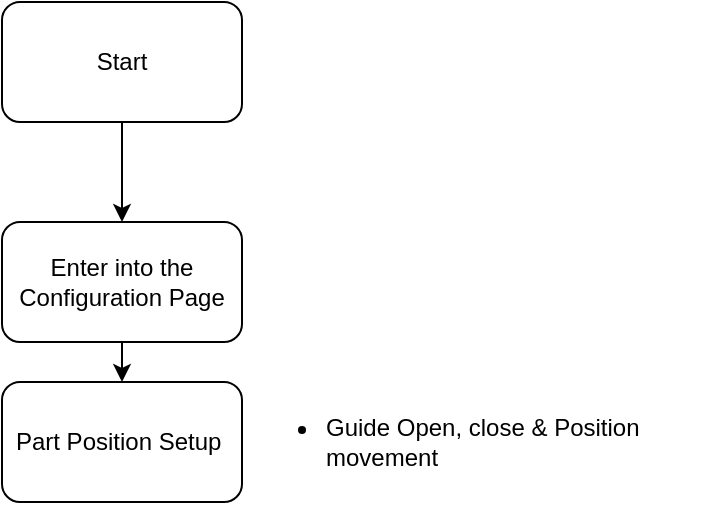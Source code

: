 <mxfile version="27.1.6">
  <diagram name="Page-1" id="d3HXI6Zohelxlmy8Q6ty">
    <mxGraphModel dx="665" dy="371" grid="1" gridSize="10" guides="1" tooltips="1" connect="1" arrows="1" fold="1" page="1" pageScale="1" pageWidth="850" pageHeight="1100" math="0" shadow="0">
      <root>
        <mxCell id="0" />
        <mxCell id="1" parent="0" />
        <mxCell id="t_wV6_rQkPxroxaDK27u-5" style="edgeStyle=orthogonalEdgeStyle;rounded=0;orthogonalLoop=1;jettySize=auto;html=1;exitX=0.5;exitY=1;exitDx=0;exitDy=0;entryX=0.5;entryY=0;entryDx=0;entryDy=0;" edge="1" parent="1" source="t_wV6_rQkPxroxaDK27u-1" target="t_wV6_rQkPxroxaDK27u-2">
          <mxGeometry relative="1" as="geometry" />
        </mxCell>
        <mxCell id="t_wV6_rQkPxroxaDK27u-1" value="Start" style="rounded=1;whiteSpace=wrap;html=1;" vertex="1" parent="1">
          <mxGeometry x="400" y="10" width="120" height="60" as="geometry" />
        </mxCell>
        <mxCell id="t_wV6_rQkPxroxaDK27u-7" style="edgeStyle=orthogonalEdgeStyle;rounded=0;orthogonalLoop=1;jettySize=auto;html=1;exitX=0.5;exitY=1;exitDx=0;exitDy=0;entryX=0.5;entryY=0;entryDx=0;entryDy=0;" edge="1" parent="1" source="t_wV6_rQkPxroxaDK27u-2" target="t_wV6_rQkPxroxaDK27u-6">
          <mxGeometry relative="1" as="geometry" />
        </mxCell>
        <mxCell id="t_wV6_rQkPxroxaDK27u-2" value="Enter into the Configuration Page" style="rounded=1;whiteSpace=wrap;html=1;" vertex="1" parent="1">
          <mxGeometry x="400" y="120" width="120" height="60" as="geometry" />
        </mxCell>
        <mxCell id="t_wV6_rQkPxroxaDK27u-6" value="Part Position Setup&amp;nbsp;" style="rounded=1;whiteSpace=wrap;html=1;" vertex="1" parent="1">
          <mxGeometry x="400" y="200" width="120" height="60" as="geometry" />
        </mxCell>
        <mxCell id="t_wV6_rQkPxroxaDK27u-8" value="&lt;ul&gt;&lt;li&gt;Guide Open, close &amp;amp; Position movement&lt;/li&gt;&lt;/ul&gt;" style="text;strokeColor=none;fillColor=none;html=1;whiteSpace=wrap;verticalAlign=middle;overflow=hidden;" vertex="1" parent="1">
          <mxGeometry x="520" y="190" width="240" height="80" as="geometry" />
        </mxCell>
      </root>
    </mxGraphModel>
  </diagram>
</mxfile>
